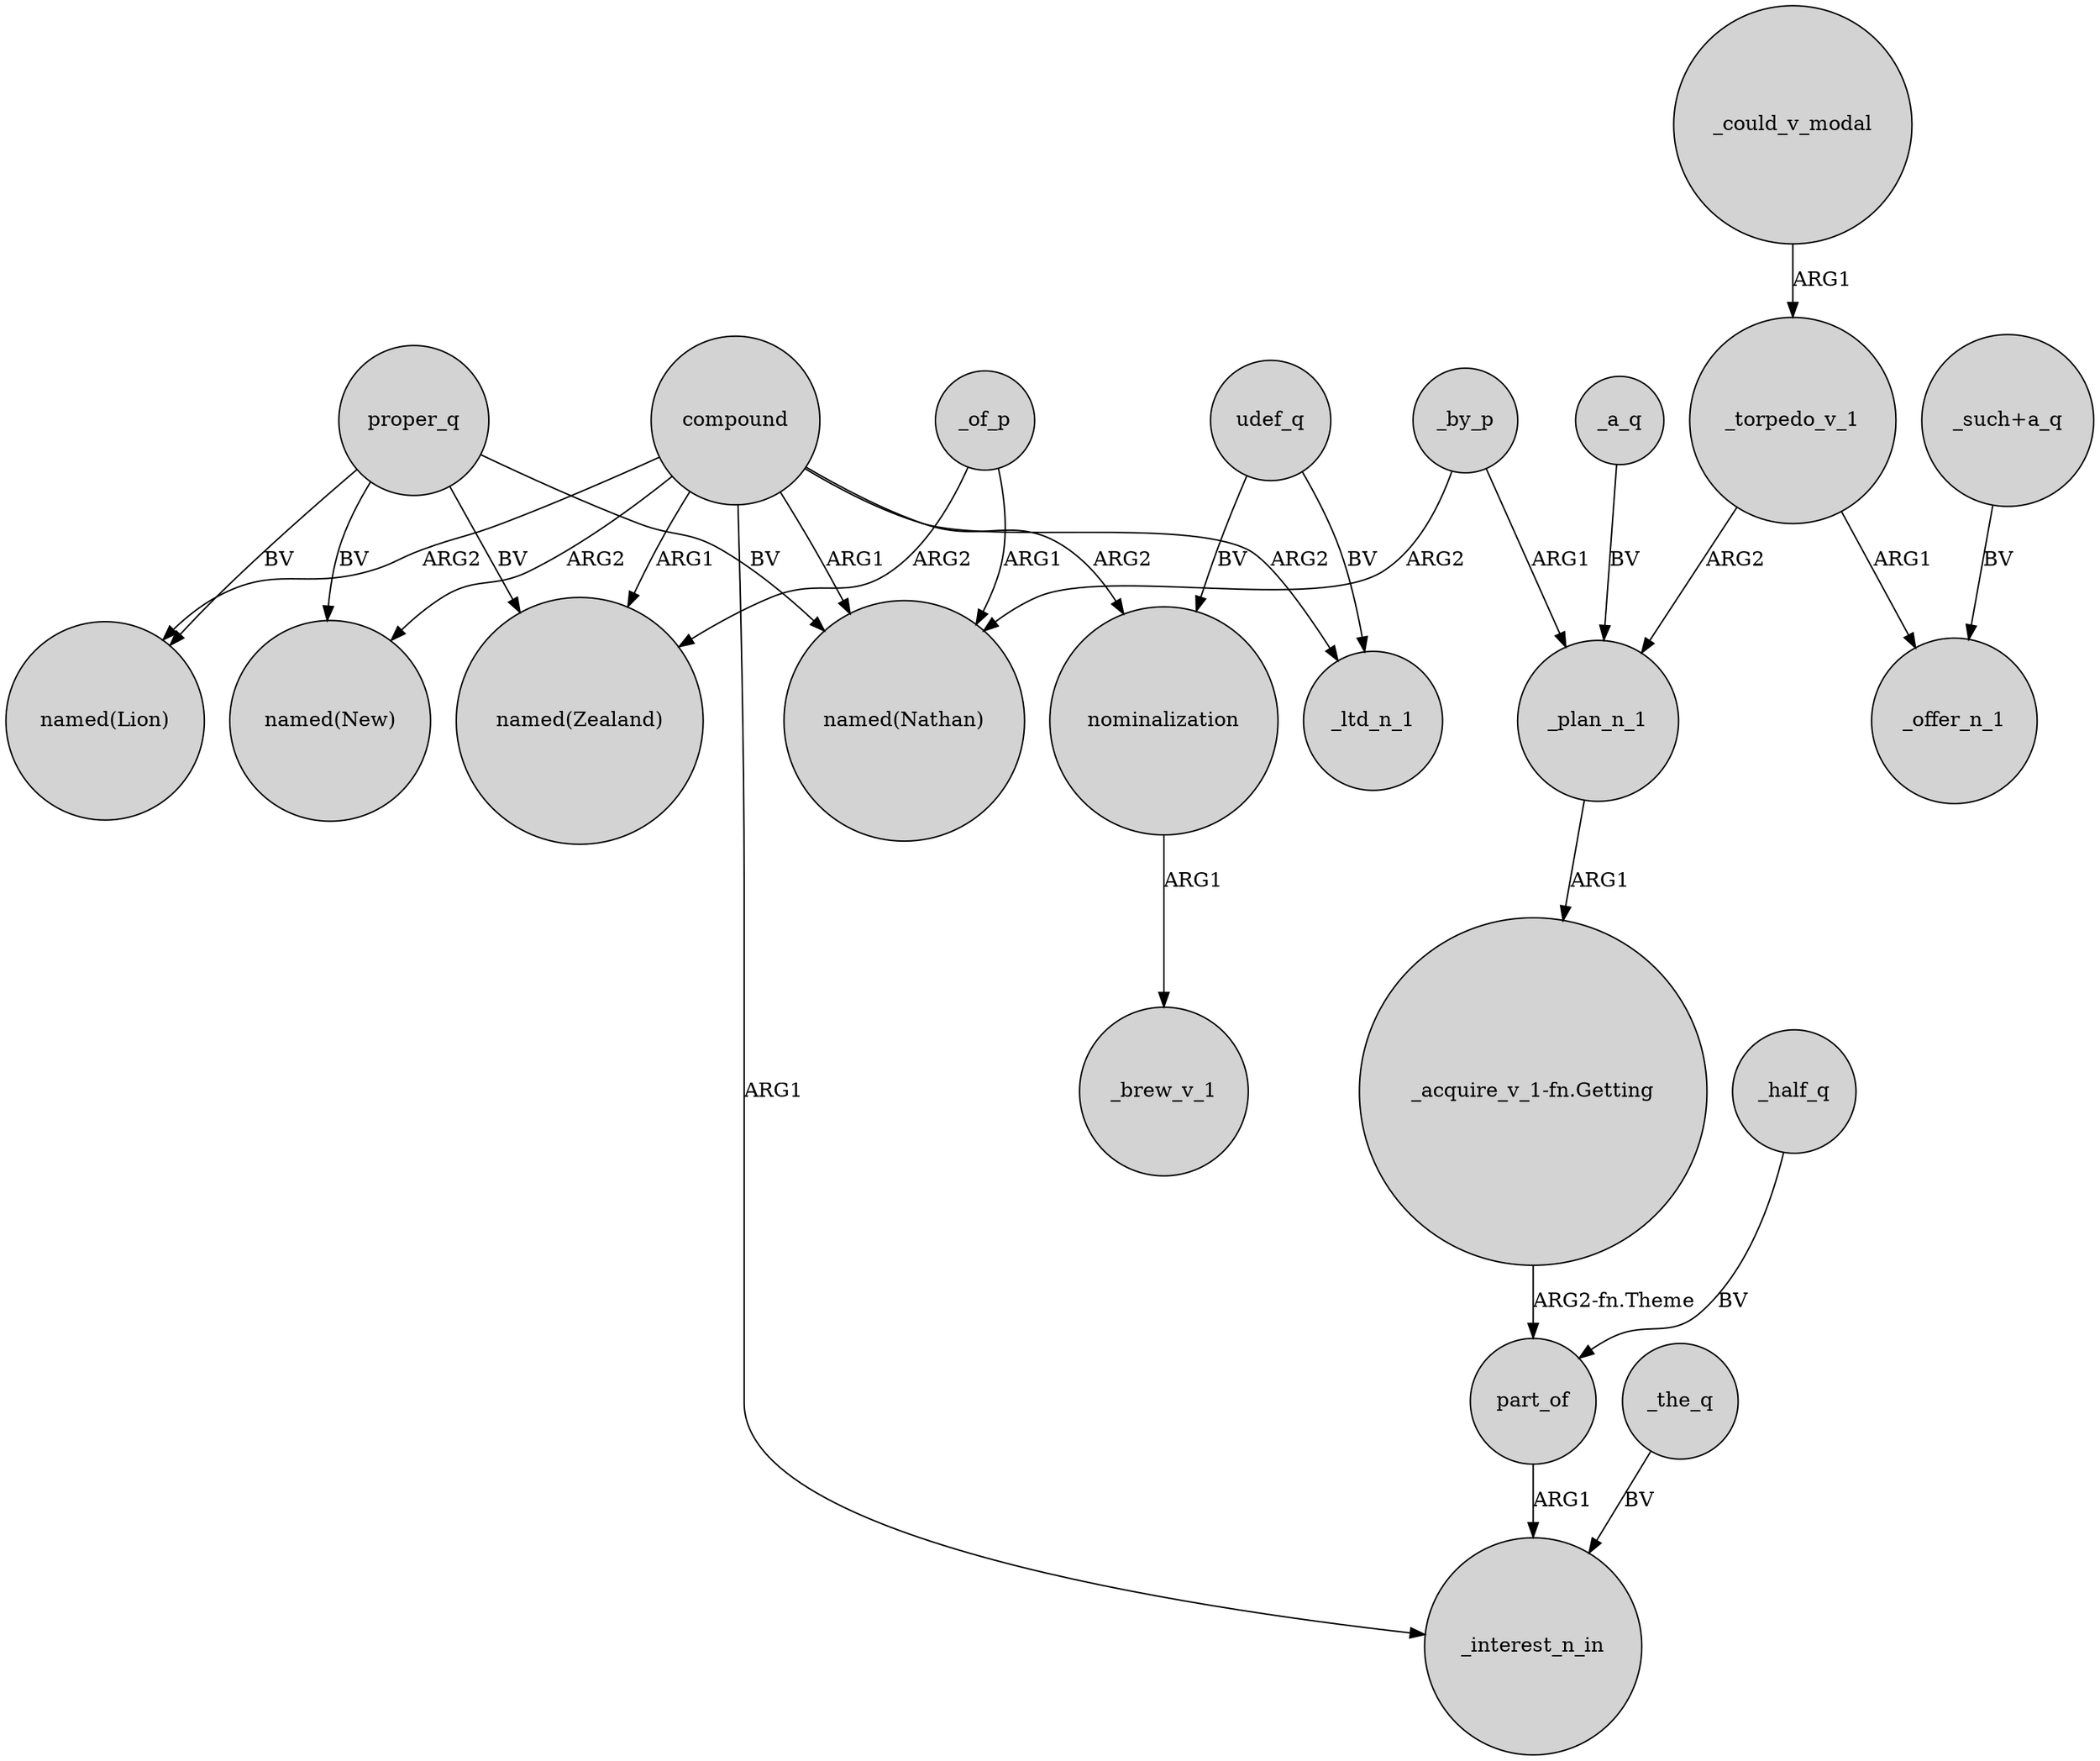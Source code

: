 digraph {
	node [shape=circle style=filled]
	compound -> "named(New)" [label=ARG2]
	"_acquire_v_1-fn.Getting" -> part_of [label="ARG2-fn.Theme"]
	_plan_n_1 -> "_acquire_v_1-fn.Getting" [label=ARG1]
	proper_q -> "named(New)" [label=BV]
	_the_q -> _interest_n_in [label=BV]
	_of_p -> "named(Nathan)" [label=ARG1]
	_could_v_modal -> _torpedo_v_1 [label=ARG1]
	"_such+a_q" -> _offer_n_1 [label=BV]
	compound -> nominalization [label=ARG2]
	_of_p -> "named(Zealand)" [label=ARG2]
	part_of -> _interest_n_in [label=ARG1]
	proper_q -> "named(Lion)" [label=BV]
	compound -> "named(Zealand)" [label=ARG1]
	proper_q -> "named(Nathan)" [label=BV]
	compound -> "named(Nathan)" [label=ARG1]
	_torpedo_v_1 -> _offer_n_1 [label=ARG1]
	_half_q -> part_of [label=BV]
	_by_p -> "named(Nathan)" [label=ARG2]
	udef_q -> nominalization [label=BV]
	compound -> _ltd_n_1 [label=ARG2]
	proper_q -> "named(Zealand)" [label=BV]
	_torpedo_v_1 -> _plan_n_1 [label=ARG2]
	compound -> _interest_n_in [label=ARG1]
	_by_p -> _plan_n_1 [label=ARG1]
	nominalization -> _brew_v_1 [label=ARG1]
	udef_q -> _ltd_n_1 [label=BV]
	_a_q -> _plan_n_1 [label=BV]
	compound -> "named(Lion)" [label=ARG2]
}
